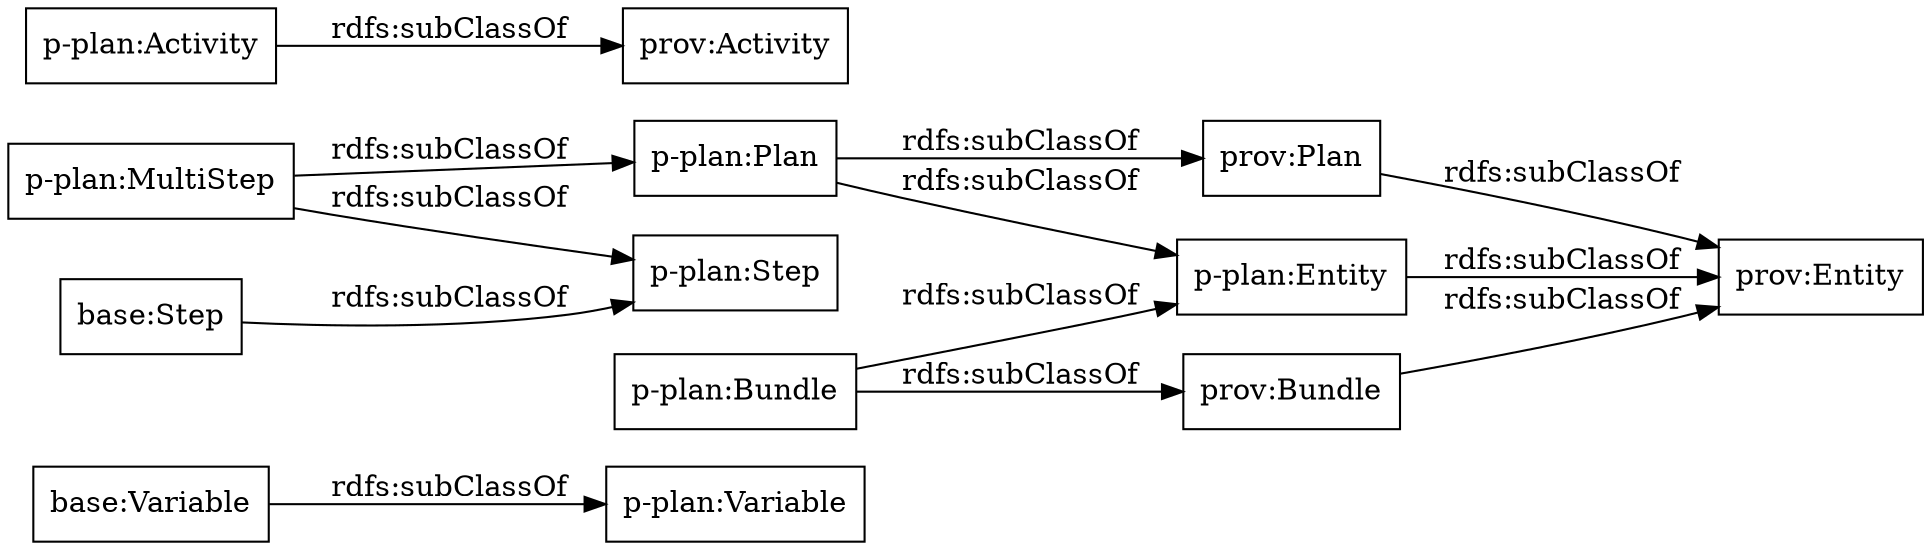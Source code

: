 digraph ar2dtool_diagram { 
rankdir=LR;
size="1000"
node [shape = rectangle, color="black"]; "base:Variable" "base:Step" "p-plan:Variable" "p-plan:Step" "p-plan:MultiStep" "p-plan:Activity" "p-plan:Entity" "p-plan:Bundle" "prov:Bundle" "prov:Entity" "p-plan:Plan" "prov:Plan" "prov:Activity" ; /*classes style*/
	"p-plan:Entity" -> "prov:Entity" [ label = "rdfs:subClassOf" ];
	"p-plan:Activity" -> "prov:Activity" [ label = "rdfs:subClassOf" ];
	"prov:Bundle" -> "prov:Entity" [ label = "rdfs:subClassOf" ];
	"prov:Plan" -> "prov:Entity" [ label = "rdfs:subClassOf" ];
	"base:Variable" -> "p-plan:Variable" [ label = "rdfs:subClassOf" ];
	"p-plan:Plan" -> "prov:Plan" [ label = "rdfs:subClassOf" ];
	"p-plan:Plan" -> "p-plan:Entity" [ label = "rdfs:subClassOf" ];
	"base:Step" -> "p-plan:Step" [ label = "rdfs:subClassOf" ];
	"p-plan:Bundle" -> "prov:Bundle" [ label = "rdfs:subClassOf" ];
	"p-plan:Bundle" -> "p-plan:Entity" [ label = "rdfs:subClassOf" ];
	"p-plan:MultiStep" -> "p-plan:Step" [ label = "rdfs:subClassOf" ];
	"p-plan:MultiStep" -> "p-plan:Plan" [ label = "rdfs:subClassOf" ];

}
